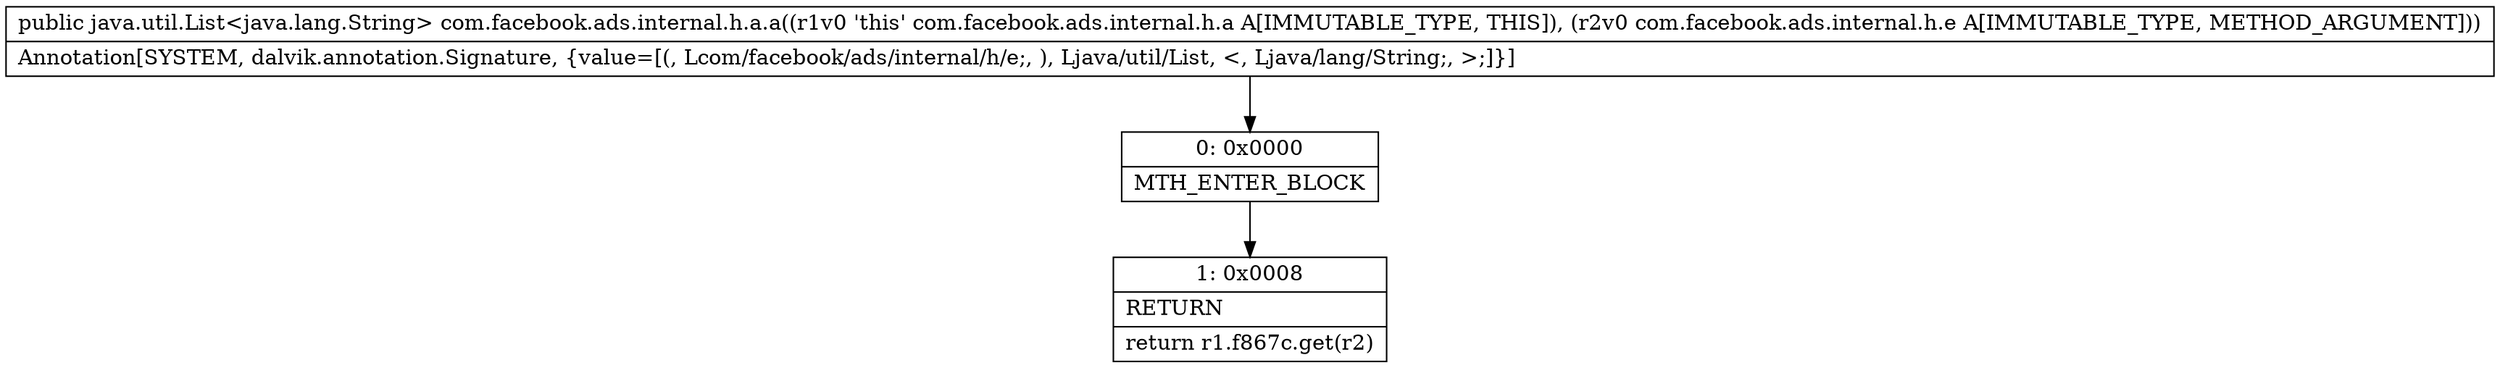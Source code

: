 digraph "CFG forcom.facebook.ads.internal.h.a.a(Lcom\/facebook\/ads\/internal\/h\/e;)Ljava\/util\/List;" {
Node_0 [shape=record,label="{0\:\ 0x0000|MTH_ENTER_BLOCK\l}"];
Node_1 [shape=record,label="{1\:\ 0x0008|RETURN\l|return r1.f867c.get(r2)\l}"];
MethodNode[shape=record,label="{public java.util.List\<java.lang.String\> com.facebook.ads.internal.h.a.a((r1v0 'this' com.facebook.ads.internal.h.a A[IMMUTABLE_TYPE, THIS]), (r2v0 com.facebook.ads.internal.h.e A[IMMUTABLE_TYPE, METHOD_ARGUMENT]))  | Annotation[SYSTEM, dalvik.annotation.Signature, \{value=[(, Lcom\/facebook\/ads\/internal\/h\/e;, ), Ljava\/util\/List, \<, Ljava\/lang\/String;, \>;]\}]\l}"];
MethodNode -> Node_0;
Node_0 -> Node_1;
}

